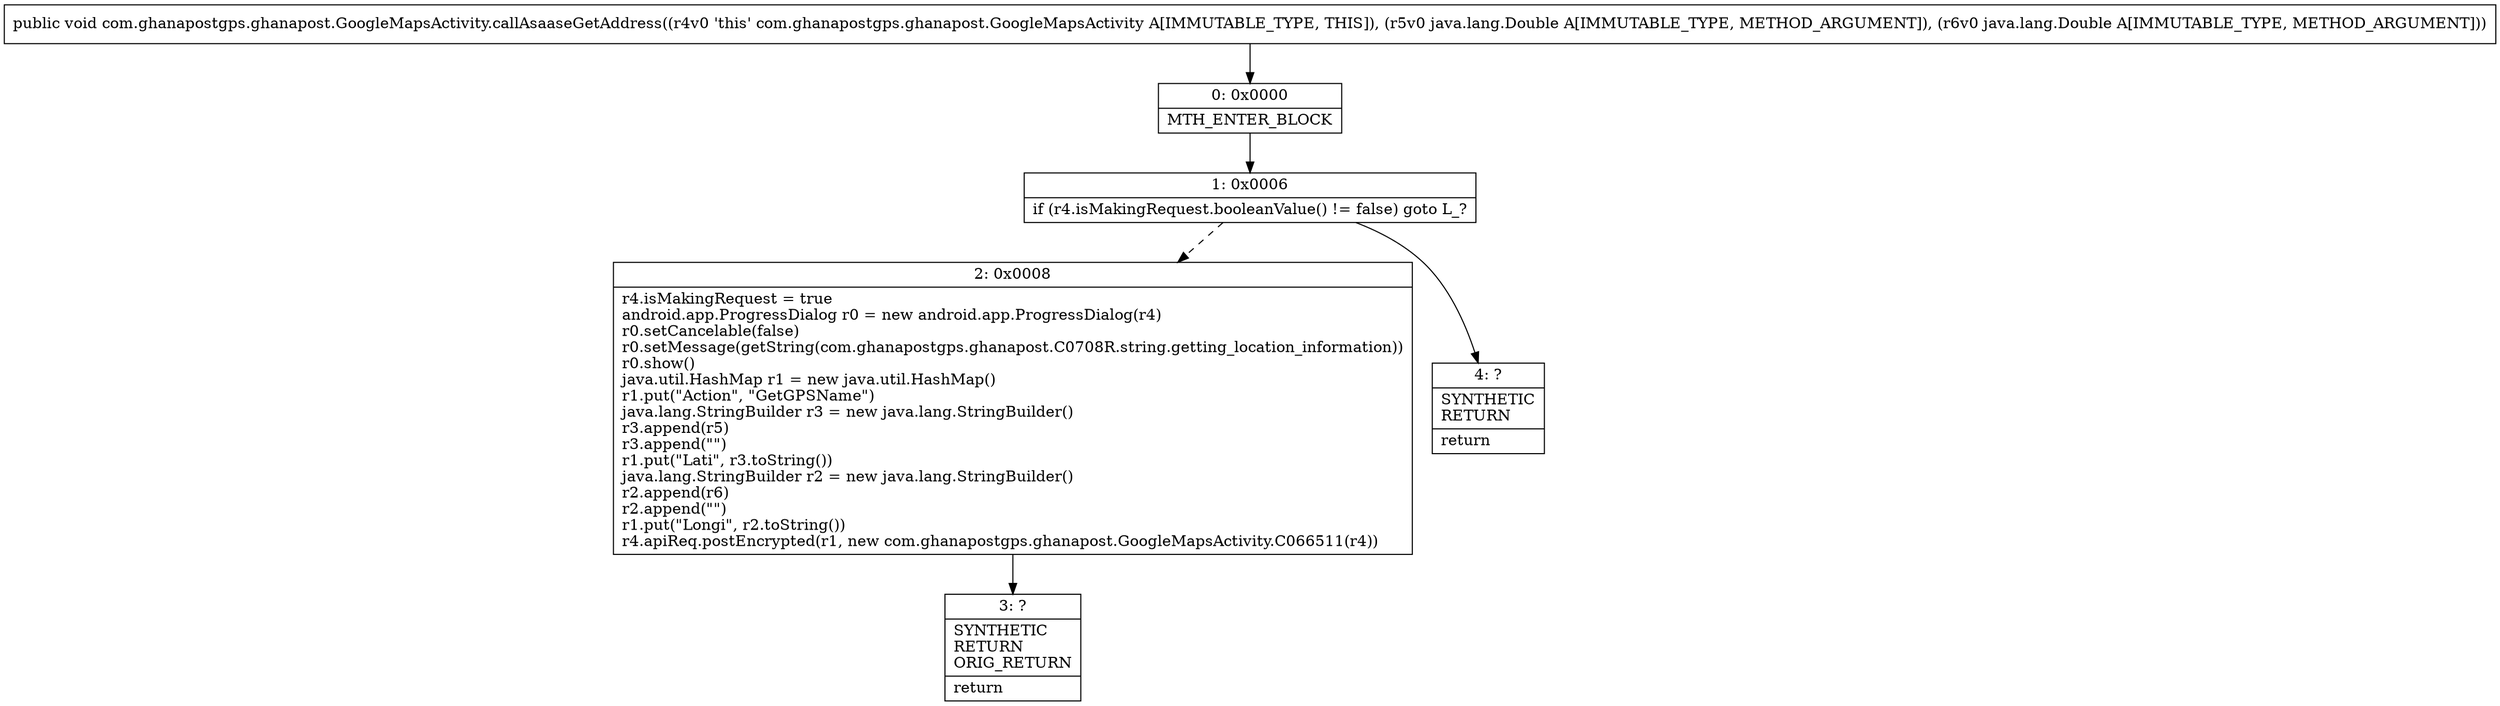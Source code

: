 digraph "CFG forcom.ghanapostgps.ghanapost.GoogleMapsActivity.callAsaaseGetAddress(Ljava\/lang\/Double;Ljava\/lang\/Double;)V" {
Node_0 [shape=record,label="{0\:\ 0x0000|MTH_ENTER_BLOCK\l}"];
Node_1 [shape=record,label="{1\:\ 0x0006|if (r4.isMakingRequest.booleanValue() != false) goto L_?\l}"];
Node_2 [shape=record,label="{2\:\ 0x0008|r4.isMakingRequest = true\landroid.app.ProgressDialog r0 = new android.app.ProgressDialog(r4)\lr0.setCancelable(false)\lr0.setMessage(getString(com.ghanapostgps.ghanapost.C0708R.string.getting_location_information))\lr0.show()\ljava.util.HashMap r1 = new java.util.HashMap()\lr1.put(\"Action\", \"GetGPSName\")\ljava.lang.StringBuilder r3 = new java.lang.StringBuilder()\lr3.append(r5)\lr3.append(\"\")\lr1.put(\"Lati\", r3.toString())\ljava.lang.StringBuilder r2 = new java.lang.StringBuilder()\lr2.append(r6)\lr2.append(\"\")\lr1.put(\"Longi\", r2.toString())\lr4.apiReq.postEncrypted(r1, new com.ghanapostgps.ghanapost.GoogleMapsActivity.C066511(r4))\l}"];
Node_3 [shape=record,label="{3\:\ ?|SYNTHETIC\lRETURN\lORIG_RETURN\l|return\l}"];
Node_4 [shape=record,label="{4\:\ ?|SYNTHETIC\lRETURN\l|return\l}"];
MethodNode[shape=record,label="{public void com.ghanapostgps.ghanapost.GoogleMapsActivity.callAsaaseGetAddress((r4v0 'this' com.ghanapostgps.ghanapost.GoogleMapsActivity A[IMMUTABLE_TYPE, THIS]), (r5v0 java.lang.Double A[IMMUTABLE_TYPE, METHOD_ARGUMENT]), (r6v0 java.lang.Double A[IMMUTABLE_TYPE, METHOD_ARGUMENT])) }"];
MethodNode -> Node_0;
Node_0 -> Node_1;
Node_1 -> Node_2[style=dashed];
Node_1 -> Node_4;
Node_2 -> Node_3;
}

